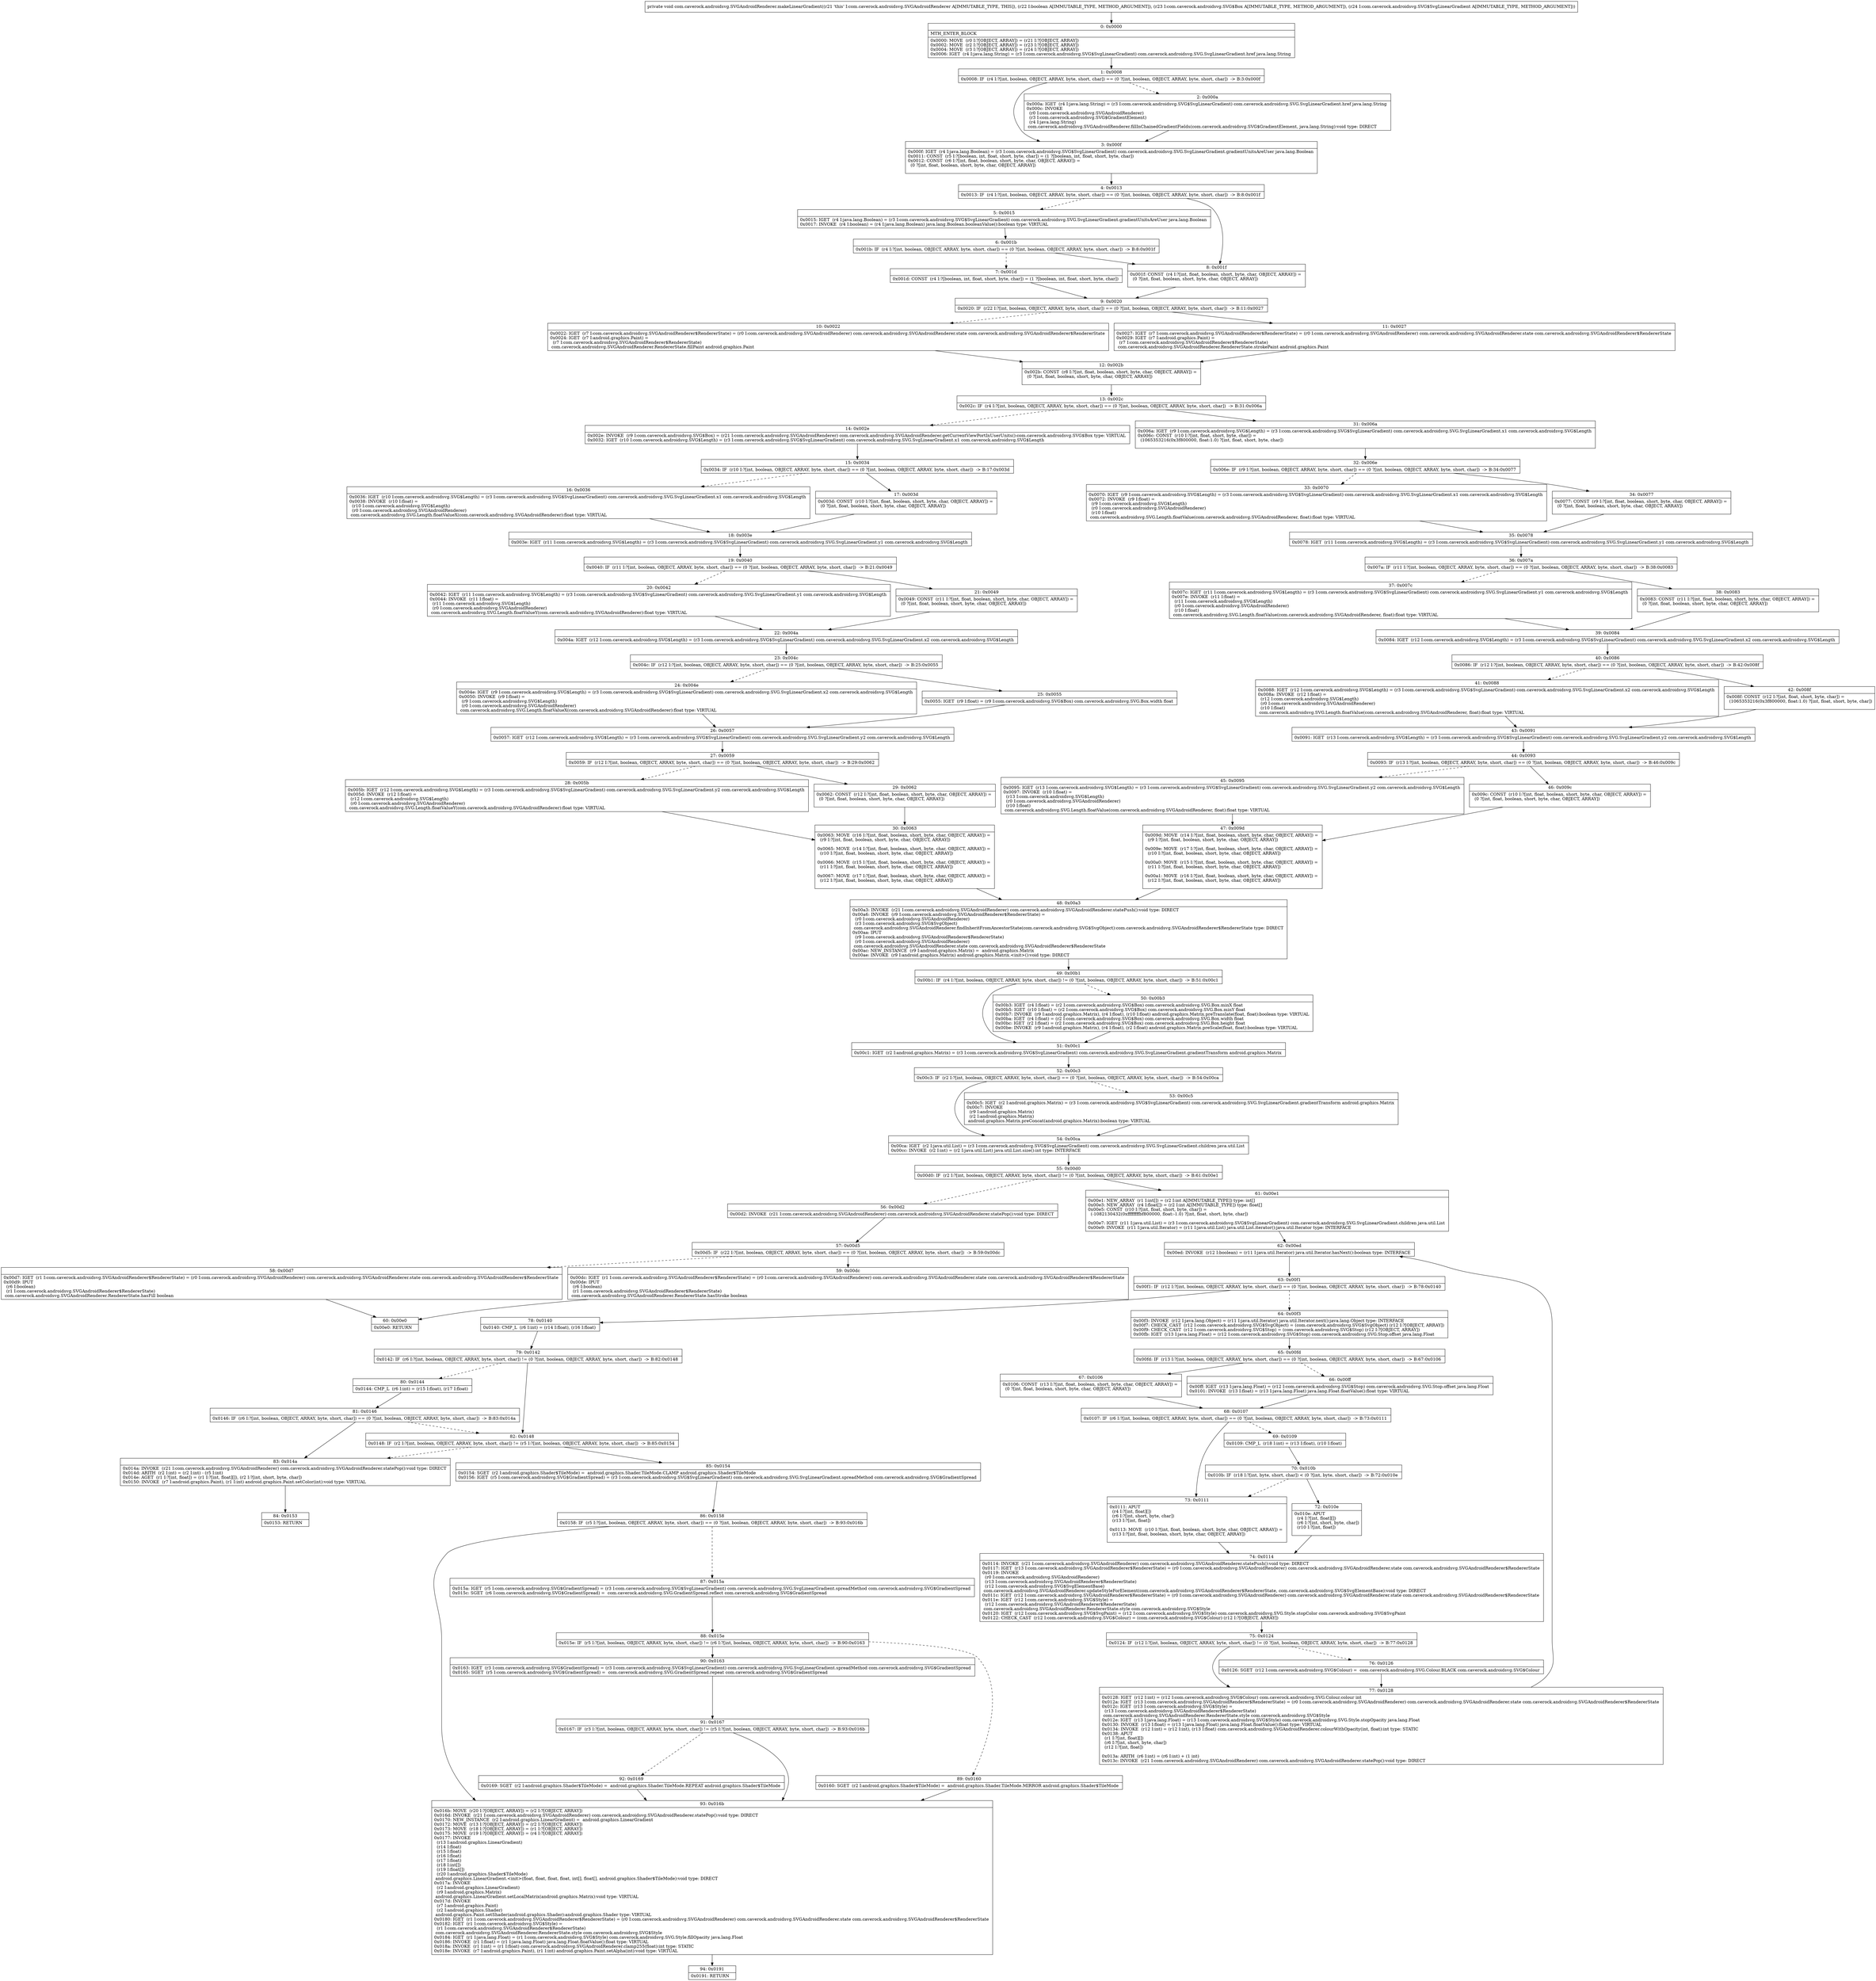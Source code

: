 digraph "CFG forcom.caverock.androidsvg.SVGAndroidRenderer.makeLinearGradient(ZLcom\/caverock\/androidsvg\/SVG$Box;Lcom\/caverock\/androidsvg\/SVG$SvgLinearGradient;)V" {
Node_0 [shape=record,label="{0\:\ 0x0000|MTH_ENTER_BLOCK\l|0x0000: MOVE  (r0 I:?[OBJECT, ARRAY]) = (r21 I:?[OBJECT, ARRAY]) \l0x0002: MOVE  (r2 I:?[OBJECT, ARRAY]) = (r23 I:?[OBJECT, ARRAY]) \l0x0004: MOVE  (r3 I:?[OBJECT, ARRAY]) = (r24 I:?[OBJECT, ARRAY]) \l0x0006: IGET  (r4 I:java.lang.String) = (r3 I:com.caverock.androidsvg.SVG$SvgLinearGradient) com.caverock.androidsvg.SVG.SvgLinearGradient.href java.lang.String \l}"];
Node_1 [shape=record,label="{1\:\ 0x0008|0x0008: IF  (r4 I:?[int, boolean, OBJECT, ARRAY, byte, short, char]) == (0 ?[int, boolean, OBJECT, ARRAY, byte, short, char])  \-\> B:3:0x000f \l}"];
Node_2 [shape=record,label="{2\:\ 0x000a|0x000a: IGET  (r4 I:java.lang.String) = (r3 I:com.caverock.androidsvg.SVG$SvgLinearGradient) com.caverock.androidsvg.SVG.SvgLinearGradient.href java.lang.String \l0x000c: INVOKE  \l  (r0 I:com.caverock.androidsvg.SVGAndroidRenderer)\l  (r3 I:com.caverock.androidsvg.SVG$GradientElement)\l  (r4 I:java.lang.String)\l com.caverock.androidsvg.SVGAndroidRenderer.fillInChainedGradientFields(com.caverock.androidsvg.SVG$GradientElement, java.lang.String):void type: DIRECT \l}"];
Node_3 [shape=record,label="{3\:\ 0x000f|0x000f: IGET  (r4 I:java.lang.Boolean) = (r3 I:com.caverock.androidsvg.SVG$SvgLinearGradient) com.caverock.androidsvg.SVG.SvgLinearGradient.gradientUnitsAreUser java.lang.Boolean \l0x0011: CONST  (r5 I:?[boolean, int, float, short, byte, char]) = (1 ?[boolean, int, float, short, byte, char]) \l0x0012: CONST  (r6 I:?[int, float, boolean, short, byte, char, OBJECT, ARRAY]) = \l  (0 ?[int, float, boolean, short, byte, char, OBJECT, ARRAY])\l \l}"];
Node_4 [shape=record,label="{4\:\ 0x0013|0x0013: IF  (r4 I:?[int, boolean, OBJECT, ARRAY, byte, short, char]) == (0 ?[int, boolean, OBJECT, ARRAY, byte, short, char])  \-\> B:8:0x001f \l}"];
Node_5 [shape=record,label="{5\:\ 0x0015|0x0015: IGET  (r4 I:java.lang.Boolean) = (r3 I:com.caverock.androidsvg.SVG$SvgLinearGradient) com.caverock.androidsvg.SVG.SvgLinearGradient.gradientUnitsAreUser java.lang.Boolean \l0x0017: INVOKE  (r4 I:boolean) = (r4 I:java.lang.Boolean) java.lang.Boolean.booleanValue():boolean type: VIRTUAL \l}"];
Node_6 [shape=record,label="{6\:\ 0x001b|0x001b: IF  (r4 I:?[int, boolean, OBJECT, ARRAY, byte, short, char]) == (0 ?[int, boolean, OBJECT, ARRAY, byte, short, char])  \-\> B:8:0x001f \l}"];
Node_7 [shape=record,label="{7\:\ 0x001d|0x001d: CONST  (r4 I:?[boolean, int, float, short, byte, char]) = (1 ?[boolean, int, float, short, byte, char]) \l}"];
Node_8 [shape=record,label="{8\:\ 0x001f|0x001f: CONST  (r4 I:?[int, float, boolean, short, byte, char, OBJECT, ARRAY]) = \l  (0 ?[int, float, boolean, short, byte, char, OBJECT, ARRAY])\l \l}"];
Node_9 [shape=record,label="{9\:\ 0x0020|0x0020: IF  (r22 I:?[int, boolean, OBJECT, ARRAY, byte, short, char]) == (0 ?[int, boolean, OBJECT, ARRAY, byte, short, char])  \-\> B:11:0x0027 \l}"];
Node_10 [shape=record,label="{10\:\ 0x0022|0x0022: IGET  (r7 I:com.caverock.androidsvg.SVGAndroidRenderer$RendererState) = (r0 I:com.caverock.androidsvg.SVGAndroidRenderer) com.caverock.androidsvg.SVGAndroidRenderer.state com.caverock.androidsvg.SVGAndroidRenderer$RendererState \l0x0024: IGET  (r7 I:android.graphics.Paint) = \l  (r7 I:com.caverock.androidsvg.SVGAndroidRenderer$RendererState)\l com.caverock.androidsvg.SVGAndroidRenderer.RendererState.fillPaint android.graphics.Paint \l}"];
Node_11 [shape=record,label="{11\:\ 0x0027|0x0027: IGET  (r7 I:com.caverock.androidsvg.SVGAndroidRenderer$RendererState) = (r0 I:com.caverock.androidsvg.SVGAndroidRenderer) com.caverock.androidsvg.SVGAndroidRenderer.state com.caverock.androidsvg.SVGAndroidRenderer$RendererState \l0x0029: IGET  (r7 I:android.graphics.Paint) = \l  (r7 I:com.caverock.androidsvg.SVGAndroidRenderer$RendererState)\l com.caverock.androidsvg.SVGAndroidRenderer.RendererState.strokePaint android.graphics.Paint \l}"];
Node_12 [shape=record,label="{12\:\ 0x002b|0x002b: CONST  (r8 I:?[int, float, boolean, short, byte, char, OBJECT, ARRAY]) = \l  (0 ?[int, float, boolean, short, byte, char, OBJECT, ARRAY])\l \l}"];
Node_13 [shape=record,label="{13\:\ 0x002c|0x002c: IF  (r4 I:?[int, boolean, OBJECT, ARRAY, byte, short, char]) == (0 ?[int, boolean, OBJECT, ARRAY, byte, short, char])  \-\> B:31:0x006a \l}"];
Node_14 [shape=record,label="{14\:\ 0x002e|0x002e: INVOKE  (r9 I:com.caverock.androidsvg.SVG$Box) = (r21 I:com.caverock.androidsvg.SVGAndroidRenderer) com.caverock.androidsvg.SVGAndroidRenderer.getCurrentViewPortInUserUnits():com.caverock.androidsvg.SVG$Box type: VIRTUAL \l0x0032: IGET  (r10 I:com.caverock.androidsvg.SVG$Length) = (r3 I:com.caverock.androidsvg.SVG$SvgLinearGradient) com.caverock.androidsvg.SVG.SvgLinearGradient.x1 com.caverock.androidsvg.SVG$Length \l}"];
Node_15 [shape=record,label="{15\:\ 0x0034|0x0034: IF  (r10 I:?[int, boolean, OBJECT, ARRAY, byte, short, char]) == (0 ?[int, boolean, OBJECT, ARRAY, byte, short, char])  \-\> B:17:0x003d \l}"];
Node_16 [shape=record,label="{16\:\ 0x0036|0x0036: IGET  (r10 I:com.caverock.androidsvg.SVG$Length) = (r3 I:com.caverock.androidsvg.SVG$SvgLinearGradient) com.caverock.androidsvg.SVG.SvgLinearGradient.x1 com.caverock.androidsvg.SVG$Length \l0x0038: INVOKE  (r10 I:float) = \l  (r10 I:com.caverock.androidsvg.SVG$Length)\l  (r0 I:com.caverock.androidsvg.SVGAndroidRenderer)\l com.caverock.androidsvg.SVG.Length.floatValueX(com.caverock.androidsvg.SVGAndroidRenderer):float type: VIRTUAL \l}"];
Node_17 [shape=record,label="{17\:\ 0x003d|0x003d: CONST  (r10 I:?[int, float, boolean, short, byte, char, OBJECT, ARRAY]) = \l  (0 ?[int, float, boolean, short, byte, char, OBJECT, ARRAY])\l \l}"];
Node_18 [shape=record,label="{18\:\ 0x003e|0x003e: IGET  (r11 I:com.caverock.androidsvg.SVG$Length) = (r3 I:com.caverock.androidsvg.SVG$SvgLinearGradient) com.caverock.androidsvg.SVG.SvgLinearGradient.y1 com.caverock.androidsvg.SVG$Length \l}"];
Node_19 [shape=record,label="{19\:\ 0x0040|0x0040: IF  (r11 I:?[int, boolean, OBJECT, ARRAY, byte, short, char]) == (0 ?[int, boolean, OBJECT, ARRAY, byte, short, char])  \-\> B:21:0x0049 \l}"];
Node_20 [shape=record,label="{20\:\ 0x0042|0x0042: IGET  (r11 I:com.caverock.androidsvg.SVG$Length) = (r3 I:com.caverock.androidsvg.SVG$SvgLinearGradient) com.caverock.androidsvg.SVG.SvgLinearGradient.y1 com.caverock.androidsvg.SVG$Length \l0x0044: INVOKE  (r11 I:float) = \l  (r11 I:com.caverock.androidsvg.SVG$Length)\l  (r0 I:com.caverock.androidsvg.SVGAndroidRenderer)\l com.caverock.androidsvg.SVG.Length.floatValueY(com.caverock.androidsvg.SVGAndroidRenderer):float type: VIRTUAL \l}"];
Node_21 [shape=record,label="{21\:\ 0x0049|0x0049: CONST  (r11 I:?[int, float, boolean, short, byte, char, OBJECT, ARRAY]) = \l  (0 ?[int, float, boolean, short, byte, char, OBJECT, ARRAY])\l \l}"];
Node_22 [shape=record,label="{22\:\ 0x004a|0x004a: IGET  (r12 I:com.caverock.androidsvg.SVG$Length) = (r3 I:com.caverock.androidsvg.SVG$SvgLinearGradient) com.caverock.androidsvg.SVG.SvgLinearGradient.x2 com.caverock.androidsvg.SVG$Length \l}"];
Node_23 [shape=record,label="{23\:\ 0x004c|0x004c: IF  (r12 I:?[int, boolean, OBJECT, ARRAY, byte, short, char]) == (0 ?[int, boolean, OBJECT, ARRAY, byte, short, char])  \-\> B:25:0x0055 \l}"];
Node_24 [shape=record,label="{24\:\ 0x004e|0x004e: IGET  (r9 I:com.caverock.androidsvg.SVG$Length) = (r3 I:com.caverock.androidsvg.SVG$SvgLinearGradient) com.caverock.androidsvg.SVG.SvgLinearGradient.x2 com.caverock.androidsvg.SVG$Length \l0x0050: INVOKE  (r9 I:float) = \l  (r9 I:com.caverock.androidsvg.SVG$Length)\l  (r0 I:com.caverock.androidsvg.SVGAndroidRenderer)\l com.caverock.androidsvg.SVG.Length.floatValueX(com.caverock.androidsvg.SVGAndroidRenderer):float type: VIRTUAL \l}"];
Node_25 [shape=record,label="{25\:\ 0x0055|0x0055: IGET  (r9 I:float) = (r9 I:com.caverock.androidsvg.SVG$Box) com.caverock.androidsvg.SVG.Box.width float \l}"];
Node_26 [shape=record,label="{26\:\ 0x0057|0x0057: IGET  (r12 I:com.caverock.androidsvg.SVG$Length) = (r3 I:com.caverock.androidsvg.SVG$SvgLinearGradient) com.caverock.androidsvg.SVG.SvgLinearGradient.y2 com.caverock.androidsvg.SVG$Length \l}"];
Node_27 [shape=record,label="{27\:\ 0x0059|0x0059: IF  (r12 I:?[int, boolean, OBJECT, ARRAY, byte, short, char]) == (0 ?[int, boolean, OBJECT, ARRAY, byte, short, char])  \-\> B:29:0x0062 \l}"];
Node_28 [shape=record,label="{28\:\ 0x005b|0x005b: IGET  (r12 I:com.caverock.androidsvg.SVG$Length) = (r3 I:com.caverock.androidsvg.SVG$SvgLinearGradient) com.caverock.androidsvg.SVG.SvgLinearGradient.y2 com.caverock.androidsvg.SVG$Length \l0x005d: INVOKE  (r12 I:float) = \l  (r12 I:com.caverock.androidsvg.SVG$Length)\l  (r0 I:com.caverock.androidsvg.SVGAndroidRenderer)\l com.caverock.androidsvg.SVG.Length.floatValueY(com.caverock.androidsvg.SVGAndroidRenderer):float type: VIRTUAL \l}"];
Node_29 [shape=record,label="{29\:\ 0x0062|0x0062: CONST  (r12 I:?[int, float, boolean, short, byte, char, OBJECT, ARRAY]) = \l  (0 ?[int, float, boolean, short, byte, char, OBJECT, ARRAY])\l \l}"];
Node_30 [shape=record,label="{30\:\ 0x0063|0x0063: MOVE  (r16 I:?[int, float, boolean, short, byte, char, OBJECT, ARRAY]) = \l  (r9 I:?[int, float, boolean, short, byte, char, OBJECT, ARRAY])\l \l0x0065: MOVE  (r14 I:?[int, float, boolean, short, byte, char, OBJECT, ARRAY]) = \l  (r10 I:?[int, float, boolean, short, byte, char, OBJECT, ARRAY])\l \l0x0066: MOVE  (r15 I:?[int, float, boolean, short, byte, char, OBJECT, ARRAY]) = \l  (r11 I:?[int, float, boolean, short, byte, char, OBJECT, ARRAY])\l \l0x0067: MOVE  (r17 I:?[int, float, boolean, short, byte, char, OBJECT, ARRAY]) = \l  (r12 I:?[int, float, boolean, short, byte, char, OBJECT, ARRAY])\l \l}"];
Node_31 [shape=record,label="{31\:\ 0x006a|0x006a: IGET  (r9 I:com.caverock.androidsvg.SVG$Length) = (r3 I:com.caverock.androidsvg.SVG$SvgLinearGradient) com.caverock.androidsvg.SVG.SvgLinearGradient.x1 com.caverock.androidsvg.SVG$Length \l0x006c: CONST  (r10 I:?[int, float, short, byte, char]) = \l  (1065353216(0x3f800000, float:1.0) ?[int, float, short, byte, char])\l \l}"];
Node_32 [shape=record,label="{32\:\ 0x006e|0x006e: IF  (r9 I:?[int, boolean, OBJECT, ARRAY, byte, short, char]) == (0 ?[int, boolean, OBJECT, ARRAY, byte, short, char])  \-\> B:34:0x0077 \l}"];
Node_33 [shape=record,label="{33\:\ 0x0070|0x0070: IGET  (r9 I:com.caverock.androidsvg.SVG$Length) = (r3 I:com.caverock.androidsvg.SVG$SvgLinearGradient) com.caverock.androidsvg.SVG.SvgLinearGradient.x1 com.caverock.androidsvg.SVG$Length \l0x0072: INVOKE  (r9 I:float) = \l  (r9 I:com.caverock.androidsvg.SVG$Length)\l  (r0 I:com.caverock.androidsvg.SVGAndroidRenderer)\l  (r10 I:float)\l com.caverock.androidsvg.SVG.Length.floatValue(com.caverock.androidsvg.SVGAndroidRenderer, float):float type: VIRTUAL \l}"];
Node_34 [shape=record,label="{34\:\ 0x0077|0x0077: CONST  (r9 I:?[int, float, boolean, short, byte, char, OBJECT, ARRAY]) = \l  (0 ?[int, float, boolean, short, byte, char, OBJECT, ARRAY])\l \l}"];
Node_35 [shape=record,label="{35\:\ 0x0078|0x0078: IGET  (r11 I:com.caverock.androidsvg.SVG$Length) = (r3 I:com.caverock.androidsvg.SVG$SvgLinearGradient) com.caverock.androidsvg.SVG.SvgLinearGradient.y1 com.caverock.androidsvg.SVG$Length \l}"];
Node_36 [shape=record,label="{36\:\ 0x007a|0x007a: IF  (r11 I:?[int, boolean, OBJECT, ARRAY, byte, short, char]) == (0 ?[int, boolean, OBJECT, ARRAY, byte, short, char])  \-\> B:38:0x0083 \l}"];
Node_37 [shape=record,label="{37\:\ 0x007c|0x007c: IGET  (r11 I:com.caverock.androidsvg.SVG$Length) = (r3 I:com.caverock.androidsvg.SVG$SvgLinearGradient) com.caverock.androidsvg.SVG.SvgLinearGradient.y1 com.caverock.androidsvg.SVG$Length \l0x007e: INVOKE  (r11 I:float) = \l  (r11 I:com.caverock.androidsvg.SVG$Length)\l  (r0 I:com.caverock.androidsvg.SVGAndroidRenderer)\l  (r10 I:float)\l com.caverock.androidsvg.SVG.Length.floatValue(com.caverock.androidsvg.SVGAndroidRenderer, float):float type: VIRTUAL \l}"];
Node_38 [shape=record,label="{38\:\ 0x0083|0x0083: CONST  (r11 I:?[int, float, boolean, short, byte, char, OBJECT, ARRAY]) = \l  (0 ?[int, float, boolean, short, byte, char, OBJECT, ARRAY])\l \l}"];
Node_39 [shape=record,label="{39\:\ 0x0084|0x0084: IGET  (r12 I:com.caverock.androidsvg.SVG$Length) = (r3 I:com.caverock.androidsvg.SVG$SvgLinearGradient) com.caverock.androidsvg.SVG.SvgLinearGradient.x2 com.caverock.androidsvg.SVG$Length \l}"];
Node_40 [shape=record,label="{40\:\ 0x0086|0x0086: IF  (r12 I:?[int, boolean, OBJECT, ARRAY, byte, short, char]) == (0 ?[int, boolean, OBJECT, ARRAY, byte, short, char])  \-\> B:42:0x008f \l}"];
Node_41 [shape=record,label="{41\:\ 0x0088|0x0088: IGET  (r12 I:com.caverock.androidsvg.SVG$Length) = (r3 I:com.caverock.androidsvg.SVG$SvgLinearGradient) com.caverock.androidsvg.SVG.SvgLinearGradient.x2 com.caverock.androidsvg.SVG$Length \l0x008a: INVOKE  (r12 I:float) = \l  (r12 I:com.caverock.androidsvg.SVG$Length)\l  (r0 I:com.caverock.androidsvg.SVGAndroidRenderer)\l  (r10 I:float)\l com.caverock.androidsvg.SVG.Length.floatValue(com.caverock.androidsvg.SVGAndroidRenderer, float):float type: VIRTUAL \l}"];
Node_42 [shape=record,label="{42\:\ 0x008f|0x008f: CONST  (r12 I:?[int, float, short, byte, char]) = \l  (1065353216(0x3f800000, float:1.0) ?[int, float, short, byte, char])\l \l}"];
Node_43 [shape=record,label="{43\:\ 0x0091|0x0091: IGET  (r13 I:com.caverock.androidsvg.SVG$Length) = (r3 I:com.caverock.androidsvg.SVG$SvgLinearGradient) com.caverock.androidsvg.SVG.SvgLinearGradient.y2 com.caverock.androidsvg.SVG$Length \l}"];
Node_44 [shape=record,label="{44\:\ 0x0093|0x0093: IF  (r13 I:?[int, boolean, OBJECT, ARRAY, byte, short, char]) == (0 ?[int, boolean, OBJECT, ARRAY, byte, short, char])  \-\> B:46:0x009c \l}"];
Node_45 [shape=record,label="{45\:\ 0x0095|0x0095: IGET  (r13 I:com.caverock.androidsvg.SVG$Length) = (r3 I:com.caverock.androidsvg.SVG$SvgLinearGradient) com.caverock.androidsvg.SVG.SvgLinearGradient.y2 com.caverock.androidsvg.SVG$Length \l0x0097: INVOKE  (r10 I:float) = \l  (r13 I:com.caverock.androidsvg.SVG$Length)\l  (r0 I:com.caverock.androidsvg.SVGAndroidRenderer)\l  (r10 I:float)\l com.caverock.androidsvg.SVG.Length.floatValue(com.caverock.androidsvg.SVGAndroidRenderer, float):float type: VIRTUAL \l}"];
Node_46 [shape=record,label="{46\:\ 0x009c|0x009c: CONST  (r10 I:?[int, float, boolean, short, byte, char, OBJECT, ARRAY]) = \l  (0 ?[int, float, boolean, short, byte, char, OBJECT, ARRAY])\l \l}"];
Node_47 [shape=record,label="{47\:\ 0x009d|0x009d: MOVE  (r14 I:?[int, float, boolean, short, byte, char, OBJECT, ARRAY]) = \l  (r9 I:?[int, float, boolean, short, byte, char, OBJECT, ARRAY])\l \l0x009e: MOVE  (r17 I:?[int, float, boolean, short, byte, char, OBJECT, ARRAY]) = \l  (r10 I:?[int, float, boolean, short, byte, char, OBJECT, ARRAY])\l \l0x00a0: MOVE  (r15 I:?[int, float, boolean, short, byte, char, OBJECT, ARRAY]) = \l  (r11 I:?[int, float, boolean, short, byte, char, OBJECT, ARRAY])\l \l0x00a1: MOVE  (r16 I:?[int, float, boolean, short, byte, char, OBJECT, ARRAY]) = \l  (r12 I:?[int, float, boolean, short, byte, char, OBJECT, ARRAY])\l \l}"];
Node_48 [shape=record,label="{48\:\ 0x00a3|0x00a3: INVOKE  (r21 I:com.caverock.androidsvg.SVGAndroidRenderer) com.caverock.androidsvg.SVGAndroidRenderer.statePush():void type: DIRECT \l0x00a6: INVOKE  (r9 I:com.caverock.androidsvg.SVGAndroidRenderer$RendererState) = \l  (r0 I:com.caverock.androidsvg.SVGAndroidRenderer)\l  (r3 I:com.caverock.androidsvg.SVG$SvgObject)\l com.caverock.androidsvg.SVGAndroidRenderer.findInheritFromAncestorState(com.caverock.androidsvg.SVG$SvgObject):com.caverock.androidsvg.SVGAndroidRenderer$RendererState type: DIRECT \l0x00aa: IPUT  \l  (r9 I:com.caverock.androidsvg.SVGAndroidRenderer$RendererState)\l  (r0 I:com.caverock.androidsvg.SVGAndroidRenderer)\l com.caverock.androidsvg.SVGAndroidRenderer.state com.caverock.androidsvg.SVGAndroidRenderer$RendererState \l0x00ac: NEW_INSTANCE  (r9 I:android.graphics.Matrix) =  android.graphics.Matrix \l0x00ae: INVOKE  (r9 I:android.graphics.Matrix) android.graphics.Matrix.\<init\>():void type: DIRECT \l}"];
Node_49 [shape=record,label="{49\:\ 0x00b1|0x00b1: IF  (r4 I:?[int, boolean, OBJECT, ARRAY, byte, short, char]) != (0 ?[int, boolean, OBJECT, ARRAY, byte, short, char])  \-\> B:51:0x00c1 \l}"];
Node_50 [shape=record,label="{50\:\ 0x00b3|0x00b3: IGET  (r4 I:float) = (r2 I:com.caverock.androidsvg.SVG$Box) com.caverock.androidsvg.SVG.Box.minX float \l0x00b5: IGET  (r10 I:float) = (r2 I:com.caverock.androidsvg.SVG$Box) com.caverock.androidsvg.SVG.Box.minY float \l0x00b7: INVOKE  (r9 I:android.graphics.Matrix), (r4 I:float), (r10 I:float) android.graphics.Matrix.preTranslate(float, float):boolean type: VIRTUAL \l0x00ba: IGET  (r4 I:float) = (r2 I:com.caverock.androidsvg.SVG$Box) com.caverock.androidsvg.SVG.Box.width float \l0x00bc: IGET  (r2 I:float) = (r2 I:com.caverock.androidsvg.SVG$Box) com.caverock.androidsvg.SVG.Box.height float \l0x00be: INVOKE  (r9 I:android.graphics.Matrix), (r4 I:float), (r2 I:float) android.graphics.Matrix.preScale(float, float):boolean type: VIRTUAL \l}"];
Node_51 [shape=record,label="{51\:\ 0x00c1|0x00c1: IGET  (r2 I:android.graphics.Matrix) = (r3 I:com.caverock.androidsvg.SVG$SvgLinearGradient) com.caverock.androidsvg.SVG.SvgLinearGradient.gradientTransform android.graphics.Matrix \l}"];
Node_52 [shape=record,label="{52\:\ 0x00c3|0x00c3: IF  (r2 I:?[int, boolean, OBJECT, ARRAY, byte, short, char]) == (0 ?[int, boolean, OBJECT, ARRAY, byte, short, char])  \-\> B:54:0x00ca \l}"];
Node_53 [shape=record,label="{53\:\ 0x00c5|0x00c5: IGET  (r2 I:android.graphics.Matrix) = (r3 I:com.caverock.androidsvg.SVG$SvgLinearGradient) com.caverock.androidsvg.SVG.SvgLinearGradient.gradientTransform android.graphics.Matrix \l0x00c7: INVOKE  \l  (r9 I:android.graphics.Matrix)\l  (r2 I:android.graphics.Matrix)\l android.graphics.Matrix.preConcat(android.graphics.Matrix):boolean type: VIRTUAL \l}"];
Node_54 [shape=record,label="{54\:\ 0x00ca|0x00ca: IGET  (r2 I:java.util.List) = (r3 I:com.caverock.androidsvg.SVG$SvgLinearGradient) com.caverock.androidsvg.SVG.SvgLinearGradient.children java.util.List \l0x00cc: INVOKE  (r2 I:int) = (r2 I:java.util.List) java.util.List.size():int type: INTERFACE \l}"];
Node_55 [shape=record,label="{55\:\ 0x00d0|0x00d0: IF  (r2 I:?[int, boolean, OBJECT, ARRAY, byte, short, char]) != (0 ?[int, boolean, OBJECT, ARRAY, byte, short, char])  \-\> B:61:0x00e1 \l}"];
Node_56 [shape=record,label="{56\:\ 0x00d2|0x00d2: INVOKE  (r21 I:com.caverock.androidsvg.SVGAndroidRenderer) com.caverock.androidsvg.SVGAndroidRenderer.statePop():void type: DIRECT \l}"];
Node_57 [shape=record,label="{57\:\ 0x00d5|0x00d5: IF  (r22 I:?[int, boolean, OBJECT, ARRAY, byte, short, char]) == (0 ?[int, boolean, OBJECT, ARRAY, byte, short, char])  \-\> B:59:0x00dc \l}"];
Node_58 [shape=record,label="{58\:\ 0x00d7|0x00d7: IGET  (r1 I:com.caverock.androidsvg.SVGAndroidRenderer$RendererState) = (r0 I:com.caverock.androidsvg.SVGAndroidRenderer) com.caverock.androidsvg.SVGAndroidRenderer.state com.caverock.androidsvg.SVGAndroidRenderer$RendererState \l0x00d9: IPUT  \l  (r6 I:boolean)\l  (r1 I:com.caverock.androidsvg.SVGAndroidRenderer$RendererState)\l com.caverock.androidsvg.SVGAndroidRenderer.RendererState.hasFill boolean \l}"];
Node_59 [shape=record,label="{59\:\ 0x00dc|0x00dc: IGET  (r1 I:com.caverock.androidsvg.SVGAndroidRenderer$RendererState) = (r0 I:com.caverock.androidsvg.SVGAndroidRenderer) com.caverock.androidsvg.SVGAndroidRenderer.state com.caverock.androidsvg.SVGAndroidRenderer$RendererState \l0x00de: IPUT  \l  (r6 I:boolean)\l  (r1 I:com.caverock.androidsvg.SVGAndroidRenderer$RendererState)\l com.caverock.androidsvg.SVGAndroidRenderer.RendererState.hasStroke boolean \l}"];
Node_60 [shape=record,label="{60\:\ 0x00e0|0x00e0: RETURN   \l}"];
Node_61 [shape=record,label="{61\:\ 0x00e1|0x00e1: NEW_ARRAY  (r1 I:int[]) = (r2 I:int A[IMMUTABLE_TYPE]) type: int[] \l0x00e3: NEW_ARRAY  (r4 I:float[]) = (r2 I:int A[IMMUTABLE_TYPE]) type: float[] \l0x00e5: CONST  (r10 I:?[int, float, short, byte, char]) = \l  (\-1082130432(0xffffffffbf800000, float:\-1.0) ?[int, float, short, byte, char])\l \l0x00e7: IGET  (r11 I:java.util.List) = (r3 I:com.caverock.androidsvg.SVG$SvgLinearGradient) com.caverock.androidsvg.SVG.SvgLinearGradient.children java.util.List \l0x00e9: INVOKE  (r11 I:java.util.Iterator) = (r11 I:java.util.List) java.util.List.iterator():java.util.Iterator type: INTERFACE \l}"];
Node_62 [shape=record,label="{62\:\ 0x00ed|0x00ed: INVOKE  (r12 I:boolean) = (r11 I:java.util.Iterator) java.util.Iterator.hasNext():boolean type: INTERFACE \l}"];
Node_63 [shape=record,label="{63\:\ 0x00f1|0x00f1: IF  (r12 I:?[int, boolean, OBJECT, ARRAY, byte, short, char]) == (0 ?[int, boolean, OBJECT, ARRAY, byte, short, char])  \-\> B:78:0x0140 \l}"];
Node_64 [shape=record,label="{64\:\ 0x00f3|0x00f3: INVOKE  (r12 I:java.lang.Object) = (r11 I:java.util.Iterator) java.util.Iterator.next():java.lang.Object type: INTERFACE \l0x00f7: CHECK_CAST  (r12 I:com.caverock.androidsvg.SVG$SvgObject) = (com.caverock.androidsvg.SVG$SvgObject) (r12 I:?[OBJECT, ARRAY]) \l0x00f9: CHECK_CAST  (r12 I:com.caverock.androidsvg.SVG$Stop) = (com.caverock.androidsvg.SVG$Stop) (r12 I:?[OBJECT, ARRAY]) \l0x00fb: IGET  (r13 I:java.lang.Float) = (r12 I:com.caverock.androidsvg.SVG$Stop) com.caverock.androidsvg.SVG.Stop.offset java.lang.Float \l}"];
Node_65 [shape=record,label="{65\:\ 0x00fd|0x00fd: IF  (r13 I:?[int, boolean, OBJECT, ARRAY, byte, short, char]) == (0 ?[int, boolean, OBJECT, ARRAY, byte, short, char])  \-\> B:67:0x0106 \l}"];
Node_66 [shape=record,label="{66\:\ 0x00ff|0x00ff: IGET  (r13 I:java.lang.Float) = (r12 I:com.caverock.androidsvg.SVG$Stop) com.caverock.androidsvg.SVG.Stop.offset java.lang.Float \l0x0101: INVOKE  (r13 I:float) = (r13 I:java.lang.Float) java.lang.Float.floatValue():float type: VIRTUAL \l}"];
Node_67 [shape=record,label="{67\:\ 0x0106|0x0106: CONST  (r13 I:?[int, float, boolean, short, byte, char, OBJECT, ARRAY]) = \l  (0 ?[int, float, boolean, short, byte, char, OBJECT, ARRAY])\l \l}"];
Node_68 [shape=record,label="{68\:\ 0x0107|0x0107: IF  (r6 I:?[int, boolean, OBJECT, ARRAY, byte, short, char]) == (0 ?[int, boolean, OBJECT, ARRAY, byte, short, char])  \-\> B:73:0x0111 \l}"];
Node_69 [shape=record,label="{69\:\ 0x0109|0x0109: CMP_L  (r18 I:int) = (r13 I:float), (r10 I:float) \l}"];
Node_70 [shape=record,label="{70\:\ 0x010b|0x010b: IF  (r18 I:?[int, byte, short, char]) \< (0 ?[int, byte, short, char])  \-\> B:72:0x010e \l}"];
Node_72 [shape=record,label="{72\:\ 0x010e|0x010e: APUT  \l  (r4 I:?[int, float][])\l  (r6 I:?[int, short, byte, char])\l  (r10 I:?[int, float])\l \l}"];
Node_73 [shape=record,label="{73\:\ 0x0111|0x0111: APUT  \l  (r4 I:?[int, float][])\l  (r6 I:?[int, short, byte, char])\l  (r13 I:?[int, float])\l \l0x0113: MOVE  (r10 I:?[int, float, boolean, short, byte, char, OBJECT, ARRAY]) = \l  (r13 I:?[int, float, boolean, short, byte, char, OBJECT, ARRAY])\l \l}"];
Node_74 [shape=record,label="{74\:\ 0x0114|0x0114: INVOKE  (r21 I:com.caverock.androidsvg.SVGAndroidRenderer) com.caverock.androidsvg.SVGAndroidRenderer.statePush():void type: DIRECT \l0x0117: IGET  (r13 I:com.caverock.androidsvg.SVGAndroidRenderer$RendererState) = (r0 I:com.caverock.androidsvg.SVGAndroidRenderer) com.caverock.androidsvg.SVGAndroidRenderer.state com.caverock.androidsvg.SVGAndroidRenderer$RendererState \l0x0119: INVOKE  \l  (r0 I:com.caverock.androidsvg.SVGAndroidRenderer)\l  (r13 I:com.caverock.androidsvg.SVGAndroidRenderer$RendererState)\l  (r12 I:com.caverock.androidsvg.SVG$SvgElementBase)\l com.caverock.androidsvg.SVGAndroidRenderer.updateStyleForElement(com.caverock.androidsvg.SVGAndroidRenderer$RendererState, com.caverock.androidsvg.SVG$SvgElementBase):void type: DIRECT \l0x011c: IGET  (r12 I:com.caverock.androidsvg.SVGAndroidRenderer$RendererState) = (r0 I:com.caverock.androidsvg.SVGAndroidRenderer) com.caverock.androidsvg.SVGAndroidRenderer.state com.caverock.androidsvg.SVGAndroidRenderer$RendererState \l0x011e: IGET  (r12 I:com.caverock.androidsvg.SVG$Style) = \l  (r12 I:com.caverock.androidsvg.SVGAndroidRenderer$RendererState)\l com.caverock.androidsvg.SVGAndroidRenderer.RendererState.style com.caverock.androidsvg.SVG$Style \l0x0120: IGET  (r12 I:com.caverock.androidsvg.SVG$SvgPaint) = (r12 I:com.caverock.androidsvg.SVG$Style) com.caverock.androidsvg.SVG.Style.stopColor com.caverock.androidsvg.SVG$SvgPaint \l0x0122: CHECK_CAST  (r12 I:com.caverock.androidsvg.SVG$Colour) = (com.caverock.androidsvg.SVG$Colour) (r12 I:?[OBJECT, ARRAY]) \l}"];
Node_75 [shape=record,label="{75\:\ 0x0124|0x0124: IF  (r12 I:?[int, boolean, OBJECT, ARRAY, byte, short, char]) != (0 ?[int, boolean, OBJECT, ARRAY, byte, short, char])  \-\> B:77:0x0128 \l}"];
Node_76 [shape=record,label="{76\:\ 0x0126|0x0126: SGET  (r12 I:com.caverock.androidsvg.SVG$Colour) =  com.caverock.androidsvg.SVG.Colour.BLACK com.caverock.androidsvg.SVG$Colour \l}"];
Node_77 [shape=record,label="{77\:\ 0x0128|0x0128: IGET  (r12 I:int) = (r12 I:com.caverock.androidsvg.SVG$Colour) com.caverock.androidsvg.SVG.Colour.colour int \l0x012a: IGET  (r13 I:com.caverock.androidsvg.SVGAndroidRenderer$RendererState) = (r0 I:com.caverock.androidsvg.SVGAndroidRenderer) com.caverock.androidsvg.SVGAndroidRenderer.state com.caverock.androidsvg.SVGAndroidRenderer$RendererState \l0x012c: IGET  (r13 I:com.caverock.androidsvg.SVG$Style) = \l  (r13 I:com.caverock.androidsvg.SVGAndroidRenderer$RendererState)\l com.caverock.androidsvg.SVGAndroidRenderer.RendererState.style com.caverock.androidsvg.SVG$Style \l0x012e: IGET  (r13 I:java.lang.Float) = (r13 I:com.caverock.androidsvg.SVG$Style) com.caverock.androidsvg.SVG.Style.stopOpacity java.lang.Float \l0x0130: INVOKE  (r13 I:float) = (r13 I:java.lang.Float) java.lang.Float.floatValue():float type: VIRTUAL \l0x0134: INVOKE  (r12 I:int) = (r12 I:int), (r13 I:float) com.caverock.androidsvg.SVGAndroidRenderer.colourWithOpacity(int, float):int type: STATIC \l0x0138: APUT  \l  (r1 I:?[int, float][])\l  (r6 I:?[int, short, byte, char])\l  (r12 I:?[int, float])\l \l0x013a: ARITH  (r6 I:int) = (r6 I:int) + (1 int) \l0x013c: INVOKE  (r21 I:com.caverock.androidsvg.SVGAndroidRenderer) com.caverock.androidsvg.SVGAndroidRenderer.statePop():void type: DIRECT \l}"];
Node_78 [shape=record,label="{78\:\ 0x0140|0x0140: CMP_L  (r6 I:int) = (r14 I:float), (r16 I:float) \l}"];
Node_79 [shape=record,label="{79\:\ 0x0142|0x0142: IF  (r6 I:?[int, boolean, OBJECT, ARRAY, byte, short, char]) != (0 ?[int, boolean, OBJECT, ARRAY, byte, short, char])  \-\> B:82:0x0148 \l}"];
Node_80 [shape=record,label="{80\:\ 0x0144|0x0144: CMP_L  (r6 I:int) = (r15 I:float), (r17 I:float) \l}"];
Node_81 [shape=record,label="{81\:\ 0x0146|0x0146: IF  (r6 I:?[int, boolean, OBJECT, ARRAY, byte, short, char]) == (0 ?[int, boolean, OBJECT, ARRAY, byte, short, char])  \-\> B:83:0x014a \l}"];
Node_82 [shape=record,label="{82\:\ 0x0148|0x0148: IF  (r2 I:?[int, boolean, OBJECT, ARRAY, byte, short, char]) != (r5 I:?[int, boolean, OBJECT, ARRAY, byte, short, char])  \-\> B:85:0x0154 \l}"];
Node_83 [shape=record,label="{83\:\ 0x014a|0x014a: INVOKE  (r21 I:com.caverock.androidsvg.SVGAndroidRenderer) com.caverock.androidsvg.SVGAndroidRenderer.statePop():void type: DIRECT \l0x014d: ARITH  (r2 I:int) = (r2 I:int) \- (r5 I:int) \l0x014e: AGET  (r1 I:?[int, float]) = (r1 I:?[int, float][]), (r2 I:?[int, short, byte, char]) \l0x0150: INVOKE  (r7 I:android.graphics.Paint), (r1 I:int) android.graphics.Paint.setColor(int):void type: VIRTUAL \l}"];
Node_84 [shape=record,label="{84\:\ 0x0153|0x0153: RETURN   \l}"];
Node_85 [shape=record,label="{85\:\ 0x0154|0x0154: SGET  (r2 I:android.graphics.Shader$TileMode) =  android.graphics.Shader.TileMode.CLAMP android.graphics.Shader$TileMode \l0x0156: IGET  (r5 I:com.caverock.androidsvg.SVG$GradientSpread) = (r3 I:com.caverock.androidsvg.SVG$SvgLinearGradient) com.caverock.androidsvg.SVG.SvgLinearGradient.spreadMethod com.caverock.androidsvg.SVG$GradientSpread \l}"];
Node_86 [shape=record,label="{86\:\ 0x0158|0x0158: IF  (r5 I:?[int, boolean, OBJECT, ARRAY, byte, short, char]) == (0 ?[int, boolean, OBJECT, ARRAY, byte, short, char])  \-\> B:93:0x016b \l}"];
Node_87 [shape=record,label="{87\:\ 0x015a|0x015a: IGET  (r5 I:com.caverock.androidsvg.SVG$GradientSpread) = (r3 I:com.caverock.androidsvg.SVG$SvgLinearGradient) com.caverock.androidsvg.SVG.SvgLinearGradient.spreadMethod com.caverock.androidsvg.SVG$GradientSpread \l0x015c: SGET  (r6 I:com.caverock.androidsvg.SVG$GradientSpread) =  com.caverock.androidsvg.SVG.GradientSpread.reflect com.caverock.androidsvg.SVG$GradientSpread \l}"];
Node_88 [shape=record,label="{88\:\ 0x015e|0x015e: IF  (r5 I:?[int, boolean, OBJECT, ARRAY, byte, short, char]) != (r6 I:?[int, boolean, OBJECT, ARRAY, byte, short, char])  \-\> B:90:0x0163 \l}"];
Node_89 [shape=record,label="{89\:\ 0x0160|0x0160: SGET  (r2 I:android.graphics.Shader$TileMode) =  android.graphics.Shader.TileMode.MIRROR android.graphics.Shader$TileMode \l}"];
Node_90 [shape=record,label="{90\:\ 0x0163|0x0163: IGET  (r3 I:com.caverock.androidsvg.SVG$GradientSpread) = (r3 I:com.caverock.androidsvg.SVG$SvgLinearGradient) com.caverock.androidsvg.SVG.SvgLinearGradient.spreadMethod com.caverock.androidsvg.SVG$GradientSpread \l0x0165: SGET  (r5 I:com.caverock.androidsvg.SVG$GradientSpread) =  com.caverock.androidsvg.SVG.GradientSpread.repeat com.caverock.androidsvg.SVG$GradientSpread \l}"];
Node_91 [shape=record,label="{91\:\ 0x0167|0x0167: IF  (r3 I:?[int, boolean, OBJECT, ARRAY, byte, short, char]) != (r5 I:?[int, boolean, OBJECT, ARRAY, byte, short, char])  \-\> B:93:0x016b \l}"];
Node_92 [shape=record,label="{92\:\ 0x0169|0x0169: SGET  (r2 I:android.graphics.Shader$TileMode) =  android.graphics.Shader.TileMode.REPEAT android.graphics.Shader$TileMode \l}"];
Node_93 [shape=record,label="{93\:\ 0x016b|0x016b: MOVE  (r20 I:?[OBJECT, ARRAY]) = (r2 I:?[OBJECT, ARRAY]) \l0x016d: INVOKE  (r21 I:com.caverock.androidsvg.SVGAndroidRenderer) com.caverock.androidsvg.SVGAndroidRenderer.statePop():void type: DIRECT \l0x0170: NEW_INSTANCE  (r2 I:android.graphics.LinearGradient) =  android.graphics.LinearGradient \l0x0172: MOVE  (r13 I:?[OBJECT, ARRAY]) = (r2 I:?[OBJECT, ARRAY]) \l0x0173: MOVE  (r18 I:?[OBJECT, ARRAY]) = (r1 I:?[OBJECT, ARRAY]) \l0x0175: MOVE  (r19 I:?[OBJECT, ARRAY]) = (r4 I:?[OBJECT, ARRAY]) \l0x0177: INVOKE  \l  (r13 I:android.graphics.LinearGradient)\l  (r14 I:float)\l  (r15 I:float)\l  (r16 I:float)\l  (r17 I:float)\l  (r18 I:int[])\l  (r19 I:float[])\l  (r20 I:android.graphics.Shader$TileMode)\l android.graphics.LinearGradient.\<init\>(float, float, float, float, int[], float[], android.graphics.Shader$TileMode):void type: DIRECT \l0x017a: INVOKE  \l  (r2 I:android.graphics.LinearGradient)\l  (r9 I:android.graphics.Matrix)\l android.graphics.LinearGradient.setLocalMatrix(android.graphics.Matrix):void type: VIRTUAL \l0x017d: INVOKE  \l  (r7 I:android.graphics.Paint)\l  (r2 I:android.graphics.Shader)\l android.graphics.Paint.setShader(android.graphics.Shader):android.graphics.Shader type: VIRTUAL \l0x0180: IGET  (r1 I:com.caverock.androidsvg.SVGAndroidRenderer$RendererState) = (r0 I:com.caverock.androidsvg.SVGAndroidRenderer) com.caverock.androidsvg.SVGAndroidRenderer.state com.caverock.androidsvg.SVGAndroidRenderer$RendererState \l0x0182: IGET  (r1 I:com.caverock.androidsvg.SVG$Style) = \l  (r1 I:com.caverock.androidsvg.SVGAndroidRenderer$RendererState)\l com.caverock.androidsvg.SVGAndroidRenderer.RendererState.style com.caverock.androidsvg.SVG$Style \l0x0184: IGET  (r1 I:java.lang.Float) = (r1 I:com.caverock.androidsvg.SVG$Style) com.caverock.androidsvg.SVG.Style.fillOpacity java.lang.Float \l0x0186: INVOKE  (r1 I:float) = (r1 I:java.lang.Float) java.lang.Float.floatValue():float type: VIRTUAL \l0x018a: INVOKE  (r1 I:int) = (r1 I:float) com.caverock.androidsvg.SVGAndroidRenderer.clamp255(float):int type: STATIC \l0x018e: INVOKE  (r7 I:android.graphics.Paint), (r1 I:int) android.graphics.Paint.setAlpha(int):void type: VIRTUAL \l}"];
Node_94 [shape=record,label="{94\:\ 0x0191|0x0191: RETURN   \l}"];
MethodNode[shape=record,label="{private void com.caverock.androidsvg.SVGAndroidRenderer.makeLinearGradient((r21 'this' I:com.caverock.androidsvg.SVGAndroidRenderer A[IMMUTABLE_TYPE, THIS]), (r22 I:boolean A[IMMUTABLE_TYPE, METHOD_ARGUMENT]), (r23 I:com.caverock.androidsvg.SVG$Box A[IMMUTABLE_TYPE, METHOD_ARGUMENT]), (r24 I:com.caverock.androidsvg.SVG$SvgLinearGradient A[IMMUTABLE_TYPE, METHOD_ARGUMENT])) }"];
MethodNode -> Node_0;
Node_0 -> Node_1;
Node_1 -> Node_2[style=dashed];
Node_1 -> Node_3;
Node_2 -> Node_3;
Node_3 -> Node_4;
Node_4 -> Node_5[style=dashed];
Node_4 -> Node_8;
Node_5 -> Node_6;
Node_6 -> Node_7[style=dashed];
Node_6 -> Node_8;
Node_7 -> Node_9;
Node_8 -> Node_9;
Node_9 -> Node_10[style=dashed];
Node_9 -> Node_11;
Node_10 -> Node_12;
Node_11 -> Node_12;
Node_12 -> Node_13;
Node_13 -> Node_14[style=dashed];
Node_13 -> Node_31;
Node_14 -> Node_15;
Node_15 -> Node_16[style=dashed];
Node_15 -> Node_17;
Node_16 -> Node_18;
Node_17 -> Node_18;
Node_18 -> Node_19;
Node_19 -> Node_20[style=dashed];
Node_19 -> Node_21;
Node_20 -> Node_22;
Node_21 -> Node_22;
Node_22 -> Node_23;
Node_23 -> Node_24[style=dashed];
Node_23 -> Node_25;
Node_24 -> Node_26;
Node_25 -> Node_26;
Node_26 -> Node_27;
Node_27 -> Node_28[style=dashed];
Node_27 -> Node_29;
Node_28 -> Node_30;
Node_29 -> Node_30;
Node_30 -> Node_48;
Node_31 -> Node_32;
Node_32 -> Node_33[style=dashed];
Node_32 -> Node_34;
Node_33 -> Node_35;
Node_34 -> Node_35;
Node_35 -> Node_36;
Node_36 -> Node_37[style=dashed];
Node_36 -> Node_38;
Node_37 -> Node_39;
Node_38 -> Node_39;
Node_39 -> Node_40;
Node_40 -> Node_41[style=dashed];
Node_40 -> Node_42;
Node_41 -> Node_43;
Node_42 -> Node_43;
Node_43 -> Node_44;
Node_44 -> Node_45[style=dashed];
Node_44 -> Node_46;
Node_45 -> Node_47;
Node_46 -> Node_47;
Node_47 -> Node_48;
Node_48 -> Node_49;
Node_49 -> Node_50[style=dashed];
Node_49 -> Node_51;
Node_50 -> Node_51;
Node_51 -> Node_52;
Node_52 -> Node_53[style=dashed];
Node_52 -> Node_54;
Node_53 -> Node_54;
Node_54 -> Node_55;
Node_55 -> Node_56[style=dashed];
Node_55 -> Node_61;
Node_56 -> Node_57;
Node_57 -> Node_58[style=dashed];
Node_57 -> Node_59;
Node_58 -> Node_60;
Node_59 -> Node_60;
Node_61 -> Node_62;
Node_62 -> Node_63;
Node_63 -> Node_64[style=dashed];
Node_63 -> Node_78;
Node_64 -> Node_65;
Node_65 -> Node_66[style=dashed];
Node_65 -> Node_67;
Node_66 -> Node_68;
Node_67 -> Node_68;
Node_68 -> Node_69[style=dashed];
Node_68 -> Node_73;
Node_69 -> Node_70;
Node_70 -> Node_72;
Node_70 -> Node_73[style=dashed];
Node_72 -> Node_74;
Node_73 -> Node_74;
Node_74 -> Node_75;
Node_75 -> Node_76[style=dashed];
Node_75 -> Node_77;
Node_76 -> Node_77;
Node_77 -> Node_62;
Node_78 -> Node_79;
Node_79 -> Node_80[style=dashed];
Node_79 -> Node_82;
Node_80 -> Node_81;
Node_81 -> Node_82[style=dashed];
Node_81 -> Node_83;
Node_82 -> Node_83[style=dashed];
Node_82 -> Node_85;
Node_83 -> Node_84;
Node_85 -> Node_86;
Node_86 -> Node_87[style=dashed];
Node_86 -> Node_93;
Node_87 -> Node_88;
Node_88 -> Node_89[style=dashed];
Node_88 -> Node_90;
Node_89 -> Node_93;
Node_90 -> Node_91;
Node_91 -> Node_92[style=dashed];
Node_91 -> Node_93;
Node_92 -> Node_93;
Node_93 -> Node_94;
}

